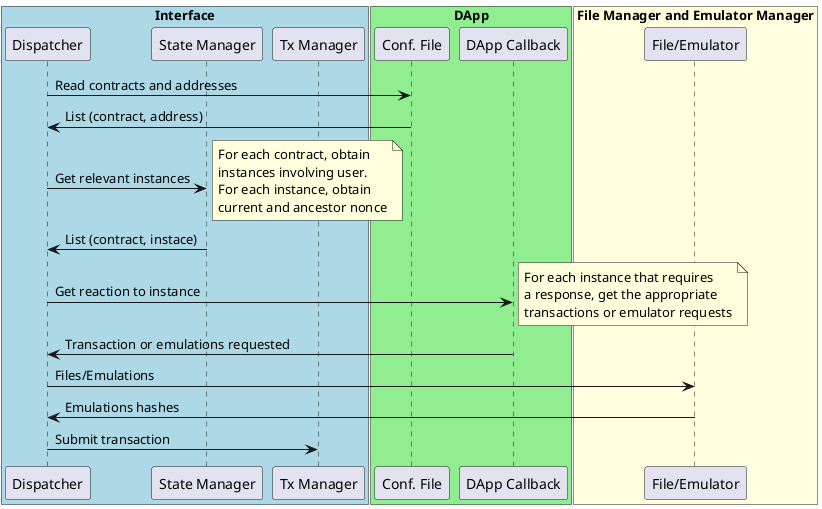 @startuml
box "Interface" #LightBlue
  participant "Dispatcher" as D
  participant "State Manager" as SM
  participant "Tx Manager" as TM
end box
box "DApp" #LightGreen
  participant "Conf. File" as CF
  participant "DApp Callback" as DC
end box
box "File Manager and Emulator Manager" #LightYellow
participant "File/Emulator" as others
D -> CF : Read contracts and addresses
CF -> D : List (contract, address)
D -> SM : Get relevant instances
note right
  For each contract, obtain
  instances involving user.
  For each instance, obtain
  current and ancestor nonce
end note
SM -> D : List (contract, instace)
D -> DC : Get reaction to instance
note right
  For each instance that requires
  a response, get the appropriate
  transactions or emulator requests
end note
DC -> D : Transaction or emulations requested
D -> others : Files/Emulations
others -> D : Emulations hashes
D -> TM : Submit transaction
@enduml
